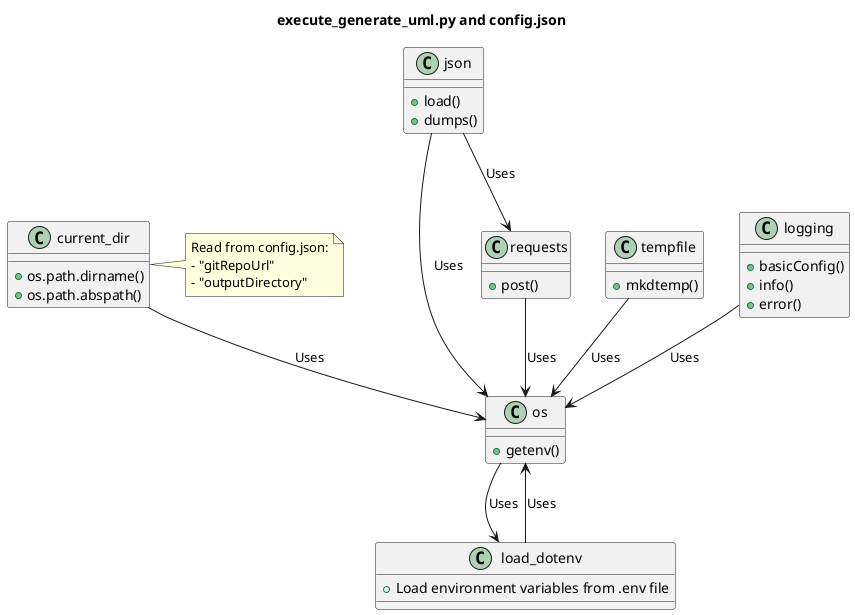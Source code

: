 @startuml
title execute_generate_uml.py and config.json

class os {
    + getenv()
}

class requests {
    + post()
}

class tempfile {
    + mkdtemp()
}

class logging {
    + basicConfig()
    + info()
    + error()
}

class load_dotenv {
    + Load environment variables from .env file
}

class json {
    + load()
    + dumps()
}

class current_dir {
    + os.path.dirname()
    + os.path.abspath()
}

os --> load_dotenv : Uses
current_dir --> os : Uses
tempfile --> os : Uses
requests --> os : Uses
json --> os : Uses
json --> requests : Uses
logging --> os : Uses
load_dotenv --> os : Uses

note right of current_dir
  Read from config.json:
  - "gitRepoUrl"
  - "outputDirectory"
end note

@enduml
